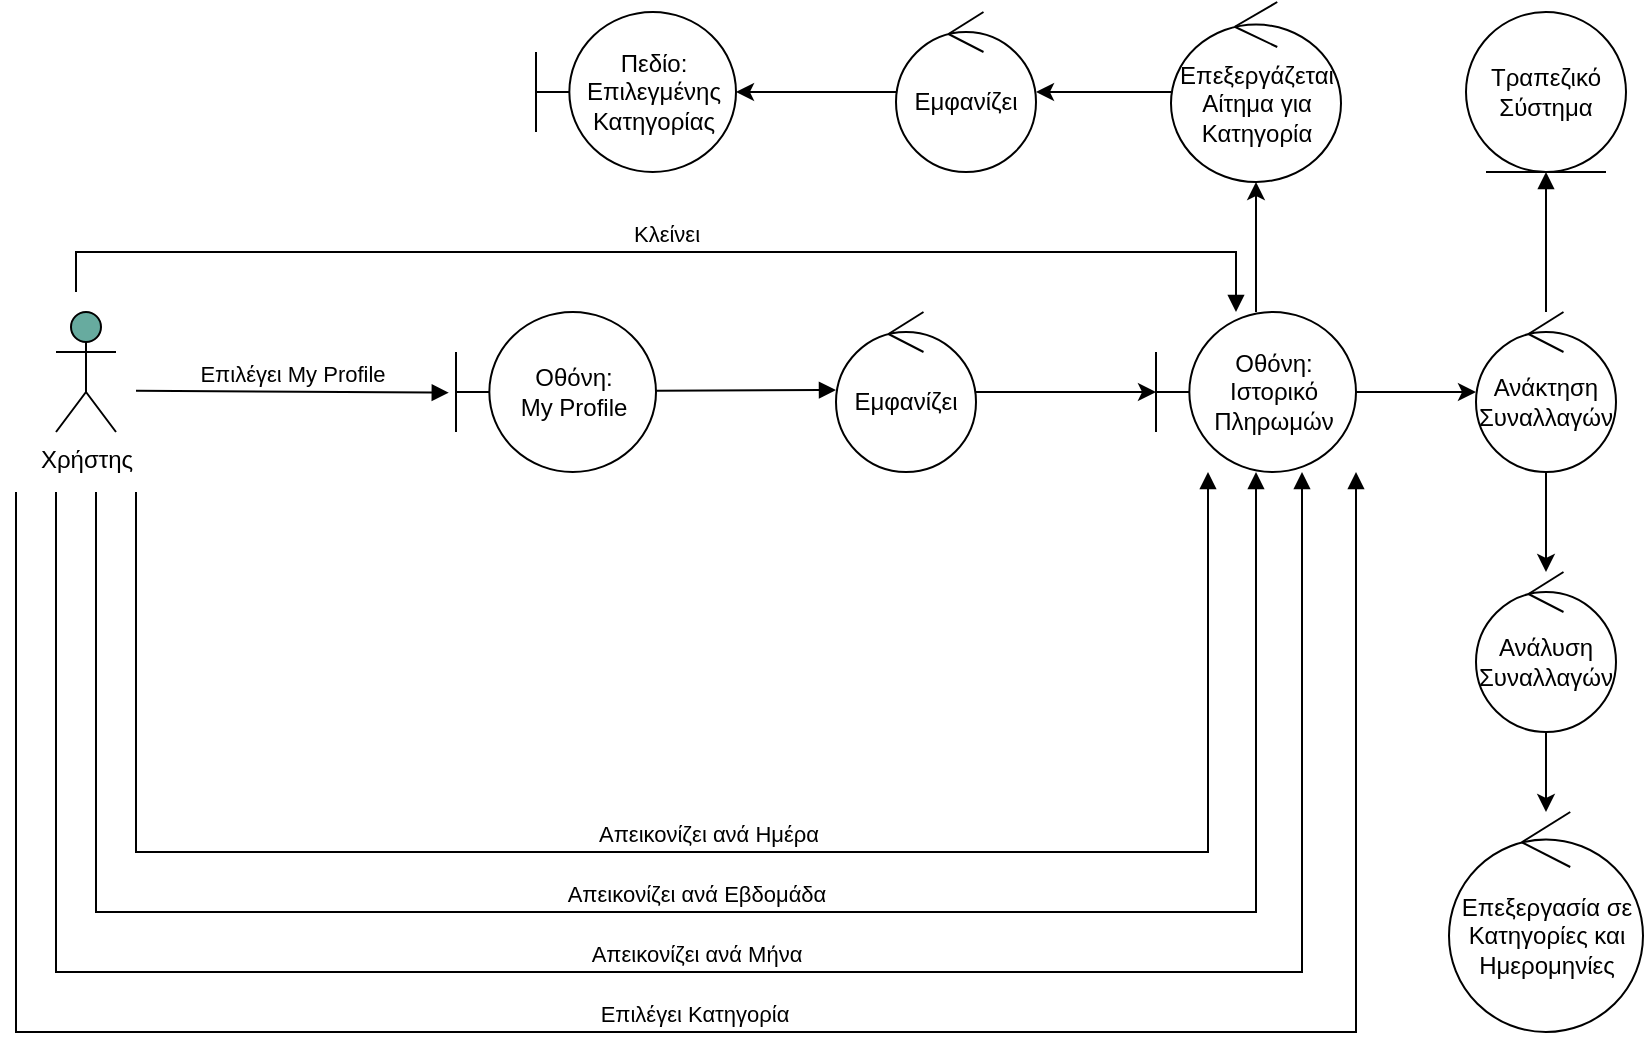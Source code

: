 <mxfile version="17.4.6" type="device"><diagram id="A_rTB7bhhrfaZgpS94MU" name="Page-1"><mxGraphModel dx="1753" dy="684" grid="0" gridSize="10" guides="1" tooltips="1" connect="1" arrows="1" fold="1" page="0" pageScale="1" pageWidth="827" pageHeight="1169" math="0" shadow="0"><root><mxCell id="0"/><mxCell id="1" parent="0"/><mxCell id="pZ-ihUcH-WBwtiDOllVX-1" value="Χρήστης&lt;br&gt;" style="shape=umlActor;verticalLabelPosition=bottom;verticalAlign=top;html=1;outlineConnect=0;fillColor=#67AB9F;" vertex="1" parent="1"><mxGeometry x="40" y="230" width="30" height="60" as="geometry"/></mxCell><mxCell id="pZ-ihUcH-WBwtiDOllVX-4" value="Οθόνη: &lt;br&gt;My Profile" style="shape=umlBoundary;whiteSpace=wrap;html=1;" vertex="1" parent="1"><mxGeometry x="240" y="230" width="100" height="80" as="geometry"/></mxCell><mxCell id="pZ-ihUcH-WBwtiDOllVX-5" value="Επιλέγει My Profile" style="html=1;verticalAlign=bottom;endArrow=block;rounded=0;entryX=-0.036;entryY=0.504;entryDx=0;entryDy=0;entryPerimeter=0;" edge="1" parent="1" target="pZ-ihUcH-WBwtiDOllVX-4"><mxGeometry width="80" relative="1" as="geometry"><mxPoint x="80" y="269.41" as="sourcePoint"/><mxPoint x="160" y="269.41" as="targetPoint"/></mxGeometry></mxCell><mxCell id="pZ-ihUcH-WBwtiDOllVX-12" value="" style="edgeStyle=orthogonalEdgeStyle;rounded=0;orthogonalLoop=1;jettySize=auto;html=1;" edge="1" parent="1" source="pZ-ihUcH-WBwtiDOllVX-6" target="pZ-ihUcH-WBwtiDOllVX-10"><mxGeometry relative="1" as="geometry"/></mxCell><mxCell id="pZ-ihUcH-WBwtiDOllVX-6" value="Ανάκτηση Συναλλαγών" style="ellipse;shape=umlControl;whiteSpace=wrap;html=1;" vertex="1" parent="1"><mxGeometry x="750" y="230" width="70" height="80" as="geometry"/></mxCell><mxCell id="pZ-ihUcH-WBwtiDOllVX-7" value="" style="html=1;verticalAlign=bottom;endArrow=block;rounded=0;" edge="1" parent="1"><mxGeometry width="80" relative="1" as="geometry"><mxPoint x="340" y="269.41" as="sourcePoint"/><mxPoint x="430" y="269" as="targetPoint"/></mxGeometry></mxCell><mxCell id="pZ-ihUcH-WBwtiDOllVX-8" value="Τραπεζικό Σύστημα" style="ellipse;shape=umlEntity;whiteSpace=wrap;html=1;" vertex="1" parent="1"><mxGeometry x="745" y="80" width="80" height="80" as="geometry"/></mxCell><mxCell id="pZ-ihUcH-WBwtiDOllVX-9" value="" style="html=1;verticalAlign=bottom;endArrow=block;rounded=0;entryX=0.5;entryY=1;entryDx=0;entryDy=0;" edge="1" parent="1" target="pZ-ihUcH-WBwtiDOllVX-8"><mxGeometry width="80" relative="1" as="geometry"><mxPoint x="785" y="230" as="sourcePoint"/><mxPoint x="865" y="230" as="targetPoint"/></mxGeometry></mxCell><mxCell id="pZ-ihUcH-WBwtiDOllVX-13" value="" style="edgeStyle=orthogonalEdgeStyle;rounded=0;orthogonalLoop=1;jettySize=auto;html=1;" edge="1" parent="1" source="pZ-ihUcH-WBwtiDOllVX-10" target="pZ-ihUcH-WBwtiDOllVX-11"><mxGeometry relative="1" as="geometry"/></mxCell><mxCell id="pZ-ihUcH-WBwtiDOllVX-10" value="Ανάλυση Συναλλαγών" style="ellipse;shape=umlControl;whiteSpace=wrap;html=1;" vertex="1" parent="1"><mxGeometry x="750" y="360" width="70" height="80" as="geometry"/></mxCell><mxCell id="pZ-ihUcH-WBwtiDOllVX-11" value="Επεξεργασία σε Κατηγορίες και Ημερομηνίες" style="ellipse;shape=umlControl;whiteSpace=wrap;html=1;" vertex="1" parent="1"><mxGeometry x="736.5" y="480" width="97" height="110" as="geometry"/></mxCell><mxCell id="pZ-ihUcH-WBwtiDOllVX-16" value="" style="edgeStyle=orthogonalEdgeStyle;rounded=0;orthogonalLoop=1;jettySize=auto;html=1;" edge="1" parent="1" source="pZ-ihUcH-WBwtiDOllVX-14" target="pZ-ihUcH-WBwtiDOllVX-15"><mxGeometry relative="1" as="geometry"/></mxCell><mxCell id="pZ-ihUcH-WBwtiDOllVX-14" value="Εμφανίζει" style="ellipse;shape=umlControl;whiteSpace=wrap;html=1;" vertex="1" parent="1"><mxGeometry x="430" y="230" width="70" height="80" as="geometry"/></mxCell><mxCell id="pZ-ihUcH-WBwtiDOllVX-17" value="" style="edgeStyle=orthogonalEdgeStyle;rounded=0;orthogonalLoop=1;jettySize=auto;html=1;" edge="1" parent="1" source="pZ-ihUcH-WBwtiDOllVX-15" target="pZ-ihUcH-WBwtiDOllVX-6"><mxGeometry relative="1" as="geometry"/></mxCell><mxCell id="pZ-ihUcH-WBwtiDOllVX-23" value="" style="edgeStyle=orthogonalEdgeStyle;rounded=0;orthogonalLoop=1;jettySize=auto;html=1;" edge="1" parent="1" source="pZ-ihUcH-WBwtiDOllVX-15" target="pZ-ihUcH-WBwtiDOllVX-22"><mxGeometry relative="1" as="geometry"/></mxCell><mxCell id="pZ-ihUcH-WBwtiDOllVX-15" value="Οθόνη: Ιστορικό Πληρωμών" style="shape=umlBoundary;whiteSpace=wrap;html=1;" vertex="1" parent="1"><mxGeometry x="590" y="230" width="100" height="80" as="geometry"/></mxCell><mxCell id="pZ-ihUcH-WBwtiDOllVX-18" value="Απεικονίζει ανά Ημέρα" style="html=1;verticalAlign=bottom;endArrow=block;rounded=0;entryX=0.26;entryY=1;entryDx=0;entryDy=0;entryPerimeter=0;" edge="1" parent="1" target="pZ-ihUcH-WBwtiDOllVX-15"><mxGeometry x="0.028" width="80" relative="1" as="geometry"><mxPoint x="80" y="320" as="sourcePoint"/><mxPoint x="616" y="320" as="targetPoint"/><Array as="points"><mxPoint x="80" y="500"/><mxPoint x="616" y="500"/></Array><mxPoint as="offset"/></mxGeometry></mxCell><mxCell id="pZ-ihUcH-WBwtiDOllVX-19" value="Απεικονίζει ανά Εβδομάδα" style="html=1;verticalAlign=bottom;endArrow=block;rounded=0;" edge="1" parent="1"><mxGeometry x="0.01" width="80" relative="1" as="geometry"><mxPoint x="60" y="320" as="sourcePoint"/><mxPoint x="640" y="310" as="targetPoint"/><Array as="points"><mxPoint x="60" y="530"/><mxPoint x="640" y="530"/></Array><mxPoint as="offset"/></mxGeometry></mxCell><mxCell id="pZ-ihUcH-WBwtiDOllVX-20" value="Απεικονίζει ανά Μήνα" style="html=1;verticalAlign=bottom;endArrow=block;rounded=0;" edge="1" parent="1"><mxGeometry x="0.006" width="80" relative="1" as="geometry"><mxPoint x="40" y="320" as="sourcePoint"/><mxPoint x="663" y="310" as="targetPoint"/><Array as="points"><mxPoint x="40" y="560"/><mxPoint x="663" y="560"/></Array><mxPoint as="offset"/></mxGeometry></mxCell><mxCell id="pZ-ihUcH-WBwtiDOllVX-21" value="Επιλέγει Κατηγορία" style="html=1;verticalAlign=bottom;endArrow=block;rounded=0;" edge="1" parent="1"><mxGeometry width="80" relative="1" as="geometry"><mxPoint x="20" y="320" as="sourcePoint"/><mxPoint x="690" y="310" as="targetPoint"/><Array as="points"><mxPoint x="20" y="590"/><mxPoint x="690" y="590"/></Array><mxPoint x="-1" as="offset"/></mxGeometry></mxCell><mxCell id="pZ-ihUcH-WBwtiDOllVX-26" value="" style="edgeStyle=orthogonalEdgeStyle;rounded=0;orthogonalLoop=1;jettySize=auto;html=1;" edge="1" parent="1" source="pZ-ihUcH-WBwtiDOllVX-22" target="pZ-ihUcH-WBwtiDOllVX-24"><mxGeometry relative="1" as="geometry"/></mxCell><mxCell id="pZ-ihUcH-WBwtiDOllVX-22" value="Επεξεργάζεται Αίτημα για Κατηγορία" style="ellipse;shape=umlControl;whiteSpace=wrap;html=1;" vertex="1" parent="1"><mxGeometry x="597.5" y="75" width="85" height="90" as="geometry"/></mxCell><mxCell id="pZ-ihUcH-WBwtiDOllVX-27" value="" style="edgeStyle=orthogonalEdgeStyle;rounded=0;orthogonalLoop=1;jettySize=auto;html=1;" edge="1" parent="1" source="pZ-ihUcH-WBwtiDOllVX-24" target="pZ-ihUcH-WBwtiDOllVX-25"><mxGeometry relative="1" as="geometry"/></mxCell><mxCell id="pZ-ihUcH-WBwtiDOllVX-24" value="Εμφανίζει" style="ellipse;shape=umlControl;whiteSpace=wrap;html=1;" vertex="1" parent="1"><mxGeometry x="460" y="80" width="70" height="80" as="geometry"/></mxCell><mxCell id="pZ-ihUcH-WBwtiDOllVX-25" value="Πεδίο:&lt;br&gt;Επιλεγμένης Κατηγορίας" style="shape=umlBoundary;whiteSpace=wrap;html=1;" vertex="1" parent="1"><mxGeometry x="280" y="80" width="100" height="80" as="geometry"/></mxCell><mxCell id="pZ-ihUcH-WBwtiDOllVX-28" value="Κλείνει" style="html=1;verticalAlign=bottom;endArrow=block;rounded=0;entryX=0.4;entryY=0;entryDx=0;entryDy=0;entryPerimeter=0;" edge="1" parent="1" target="pZ-ihUcH-WBwtiDOllVX-15"><mxGeometry width="80" relative="1" as="geometry"><mxPoint x="50" y="220" as="sourcePoint"/><mxPoint x="460" y="240" as="targetPoint"/><Array as="points"><mxPoint x="50" y="200"/><mxPoint x="630" y="200"/></Array></mxGeometry></mxCell></root></mxGraphModel></diagram></mxfile>